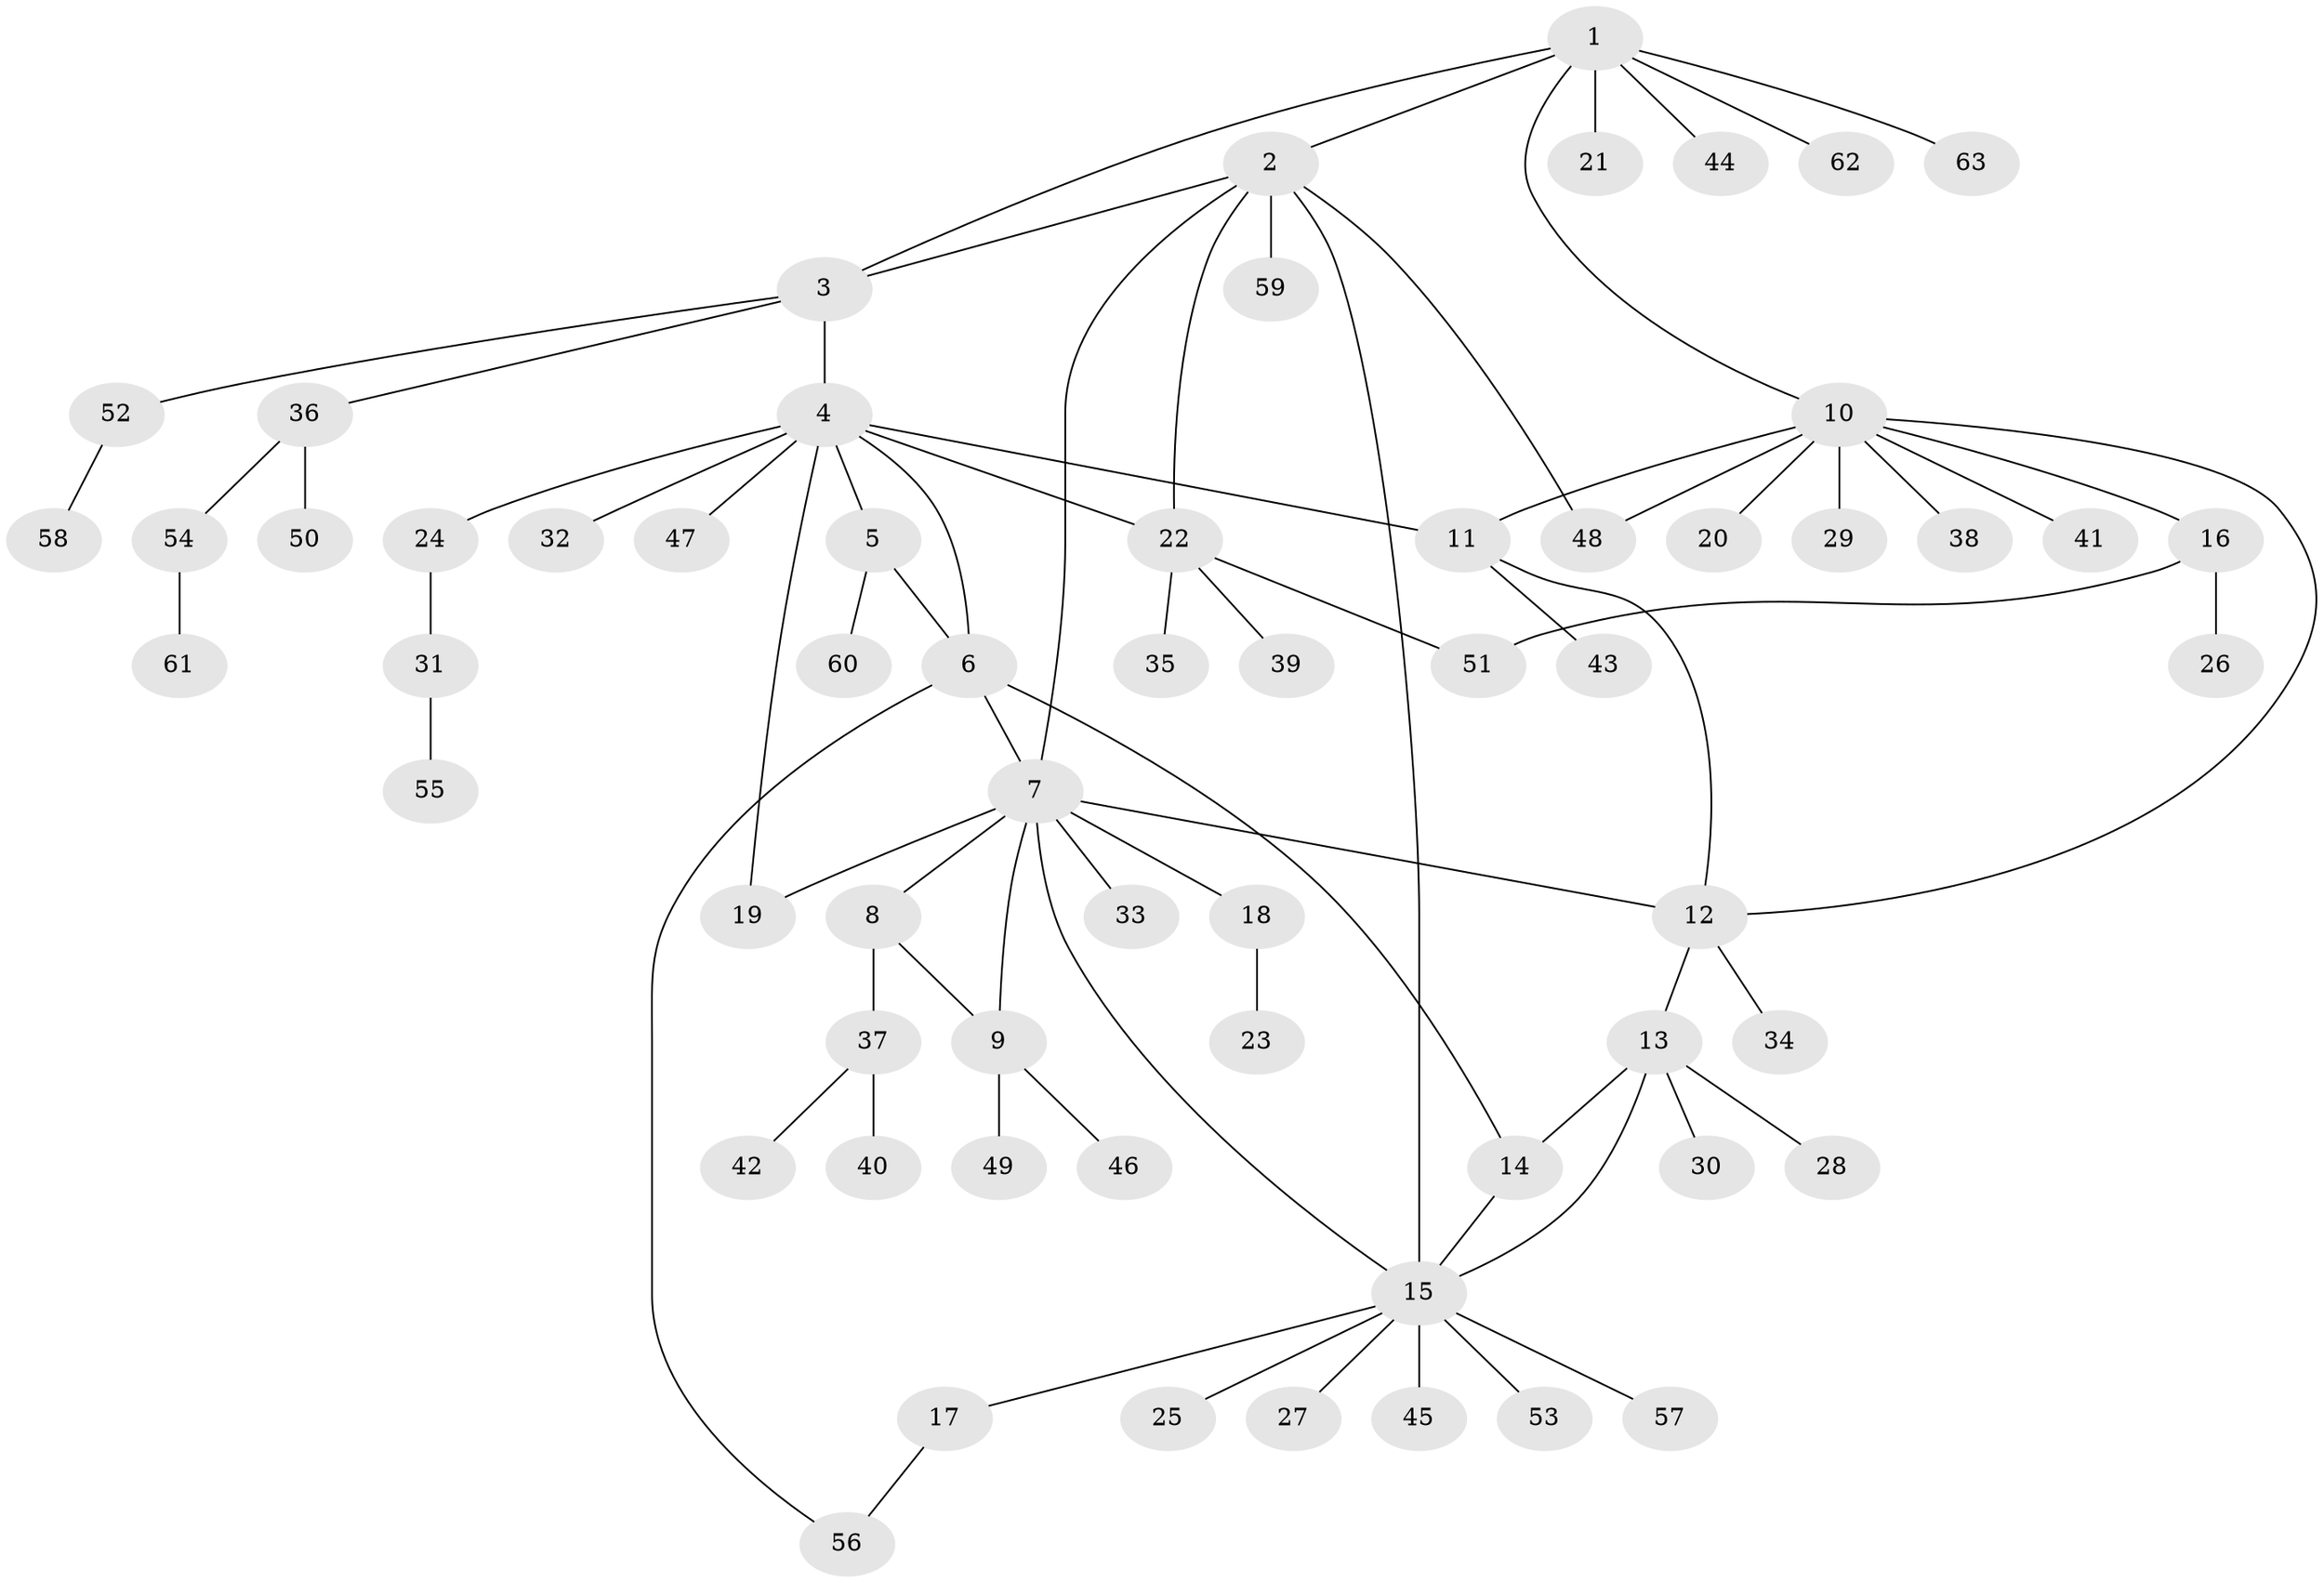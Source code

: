 // coarse degree distribution, {3: 0.3157894736842105, 6: 0.05263157894736842, 10: 0.05263157894736842, 7: 0.05263157894736842, 2: 0.10526315789473684, 5: 0.10526315789473684, 4: 0.05263157894736842, 1: 0.2631578947368421}
// Generated by graph-tools (version 1.1) at 2025/52/03/04/25 22:52:16]
// undirected, 63 vertices, 78 edges
graph export_dot {
  node [color=gray90,style=filled];
  1;
  2;
  3;
  4;
  5;
  6;
  7;
  8;
  9;
  10;
  11;
  12;
  13;
  14;
  15;
  16;
  17;
  18;
  19;
  20;
  21;
  22;
  23;
  24;
  25;
  26;
  27;
  28;
  29;
  30;
  31;
  32;
  33;
  34;
  35;
  36;
  37;
  38;
  39;
  40;
  41;
  42;
  43;
  44;
  45;
  46;
  47;
  48;
  49;
  50;
  51;
  52;
  53;
  54;
  55;
  56;
  57;
  58;
  59;
  60;
  61;
  62;
  63;
  1 -- 2;
  1 -- 3;
  1 -- 10;
  1 -- 21;
  1 -- 44;
  1 -- 62;
  1 -- 63;
  2 -- 3;
  2 -- 7;
  2 -- 15;
  2 -- 22;
  2 -- 48;
  2 -- 59;
  3 -- 4;
  3 -- 36;
  3 -- 52;
  4 -- 5;
  4 -- 6;
  4 -- 11;
  4 -- 19;
  4 -- 22;
  4 -- 24;
  4 -- 32;
  4 -- 47;
  5 -- 6;
  5 -- 60;
  6 -- 7;
  6 -- 14;
  6 -- 56;
  7 -- 8;
  7 -- 9;
  7 -- 12;
  7 -- 15;
  7 -- 18;
  7 -- 19;
  7 -- 33;
  8 -- 9;
  8 -- 37;
  9 -- 46;
  9 -- 49;
  10 -- 11;
  10 -- 12;
  10 -- 16;
  10 -- 20;
  10 -- 29;
  10 -- 38;
  10 -- 41;
  10 -- 48;
  11 -- 12;
  11 -- 43;
  12 -- 13;
  12 -- 34;
  13 -- 14;
  13 -- 15;
  13 -- 28;
  13 -- 30;
  14 -- 15;
  15 -- 17;
  15 -- 25;
  15 -- 27;
  15 -- 45;
  15 -- 53;
  15 -- 57;
  16 -- 26;
  16 -- 51;
  17 -- 56;
  18 -- 23;
  22 -- 35;
  22 -- 39;
  22 -- 51;
  24 -- 31;
  31 -- 55;
  36 -- 50;
  36 -- 54;
  37 -- 40;
  37 -- 42;
  52 -- 58;
  54 -- 61;
}
